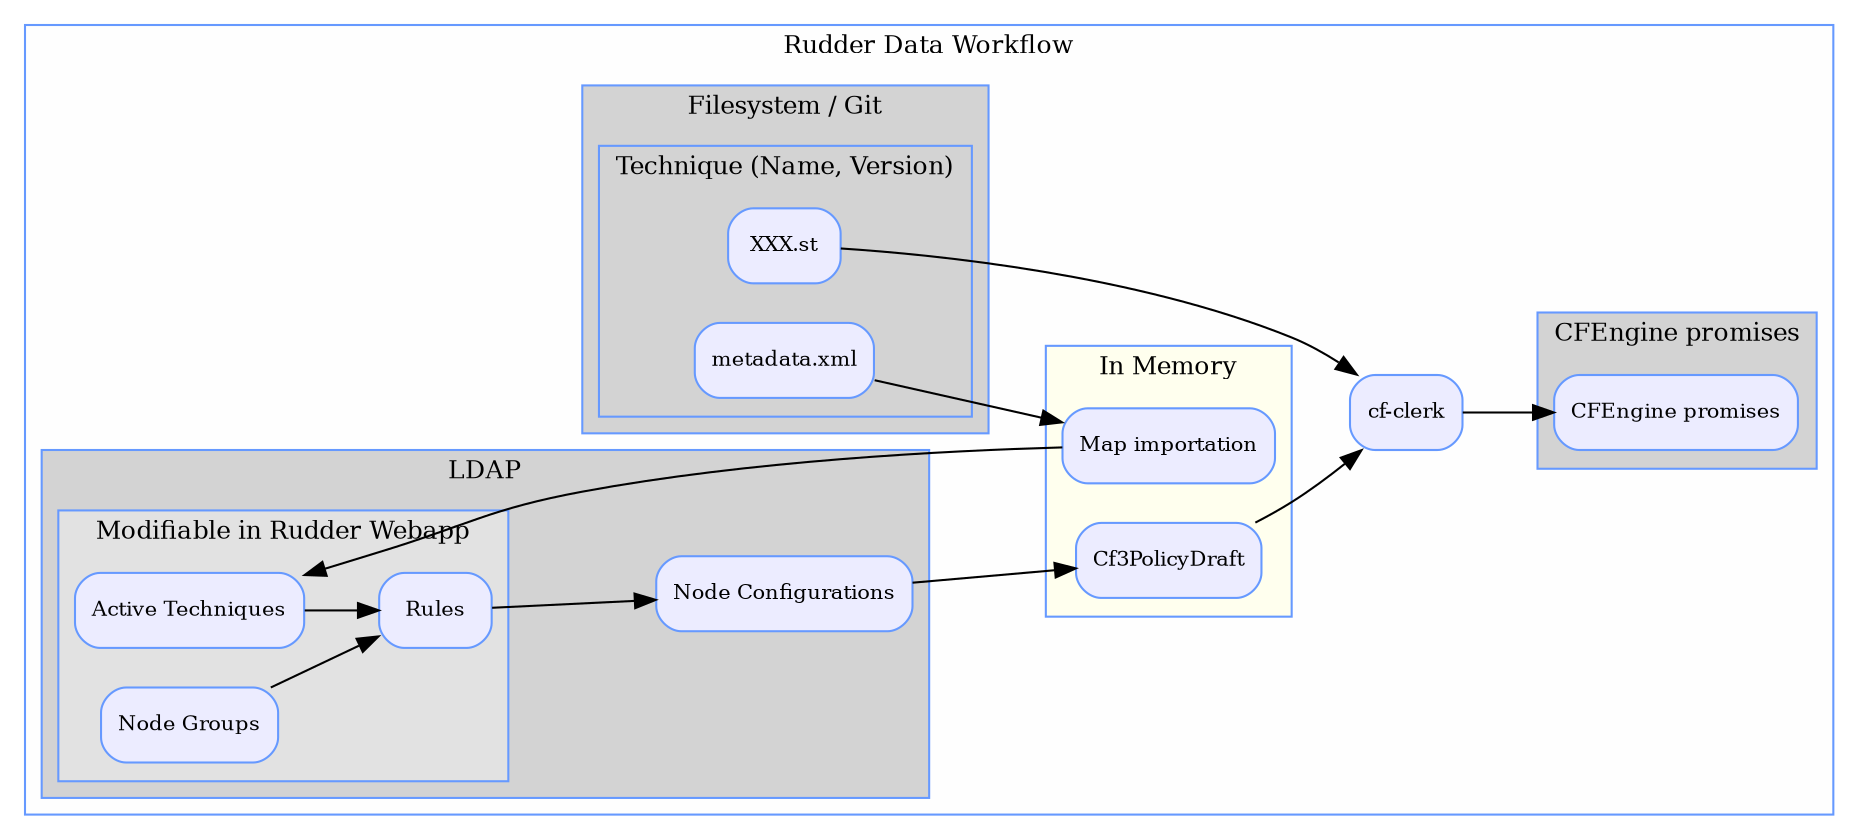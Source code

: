 digraph data_workflow {

compound=true;
node [shape=Mrecord, style = filled, color="#6699ff", fillcolor="#ececff",
fontsize=10];
edge [fontsize=10];
rankdir=LR;

subgraph cluster_rudderDataWorkflow { 
  label = "Rudder Data Workflow";
  style = filled color="#6699ff" fillcolor="#fefefe" fontsize=12;

  subgraph cluster_filesystemGit { 
    label = "Filesystem / Git";
    style = filled color="#6699ff" fillcolor=lightgrey fontsize=12;
  
    subgraph cluster_filesystemTechnique { 
        label = "Technique (Name, Version)";
        shape = folder ;
            filesystemMetadata [label = "metadata.xml"];
            filesystemSTfiles [label = "XXX.st"];
    };

  };

  subgraph cluster_LDAP { 
    label = "LDAP";
    style = filled color="#6699ff" fillcolor=lightgrey fontsize=12;

    subgraph cluster_RudderCore { 
      label = "Modifiable in Rudder Webapp";
      style = filled color="#6699ff" fillcolor="#e2e2e2" ;
      ldapActiveTechniques [label = "Active Techniques"];
      ldapNodeGroups [label = "Node Groups"];
      ldapRules [label = "Rules"];
      };

      ldapNodeConfigurations [label = "Node Configurations"];
  };

  subgraph cluster_CFEnginePromises { 
    label = "CFEngine promises";
    style = filled color="#6699ff" fillcolor=lightgrey fontsize=12;
    CfPromises [label = "CFEngine promises"];
  };

  subgraph cluster_inMemory { 
    label = "In Memory";
    style = filled color="#6699ff" fillcolor="#ffffee" fontsize=12;
    Cf3PolicyDraft [label = "Cf3PolicyDraft"];
    inMemoryMetadata [label = "Map importation"];
  };

  filesystemMetadata -> inMemoryMetadata ;
  inMemoryMetadata -> ldapActiveTechniques;
  {ldapActiveTechniques; ldapNodeGroups} -> ldapRules -> ldapNodeConfigurations;
  ldapNodeConfigurations -> Cf3PolicyDraft ;
  cfClerk [label = "cf-clerk"];
  {filesystemSTfiles; Cf3PolicyDraft}->cfClerk;
  cfClerk -> CfPromises ;
};

}
